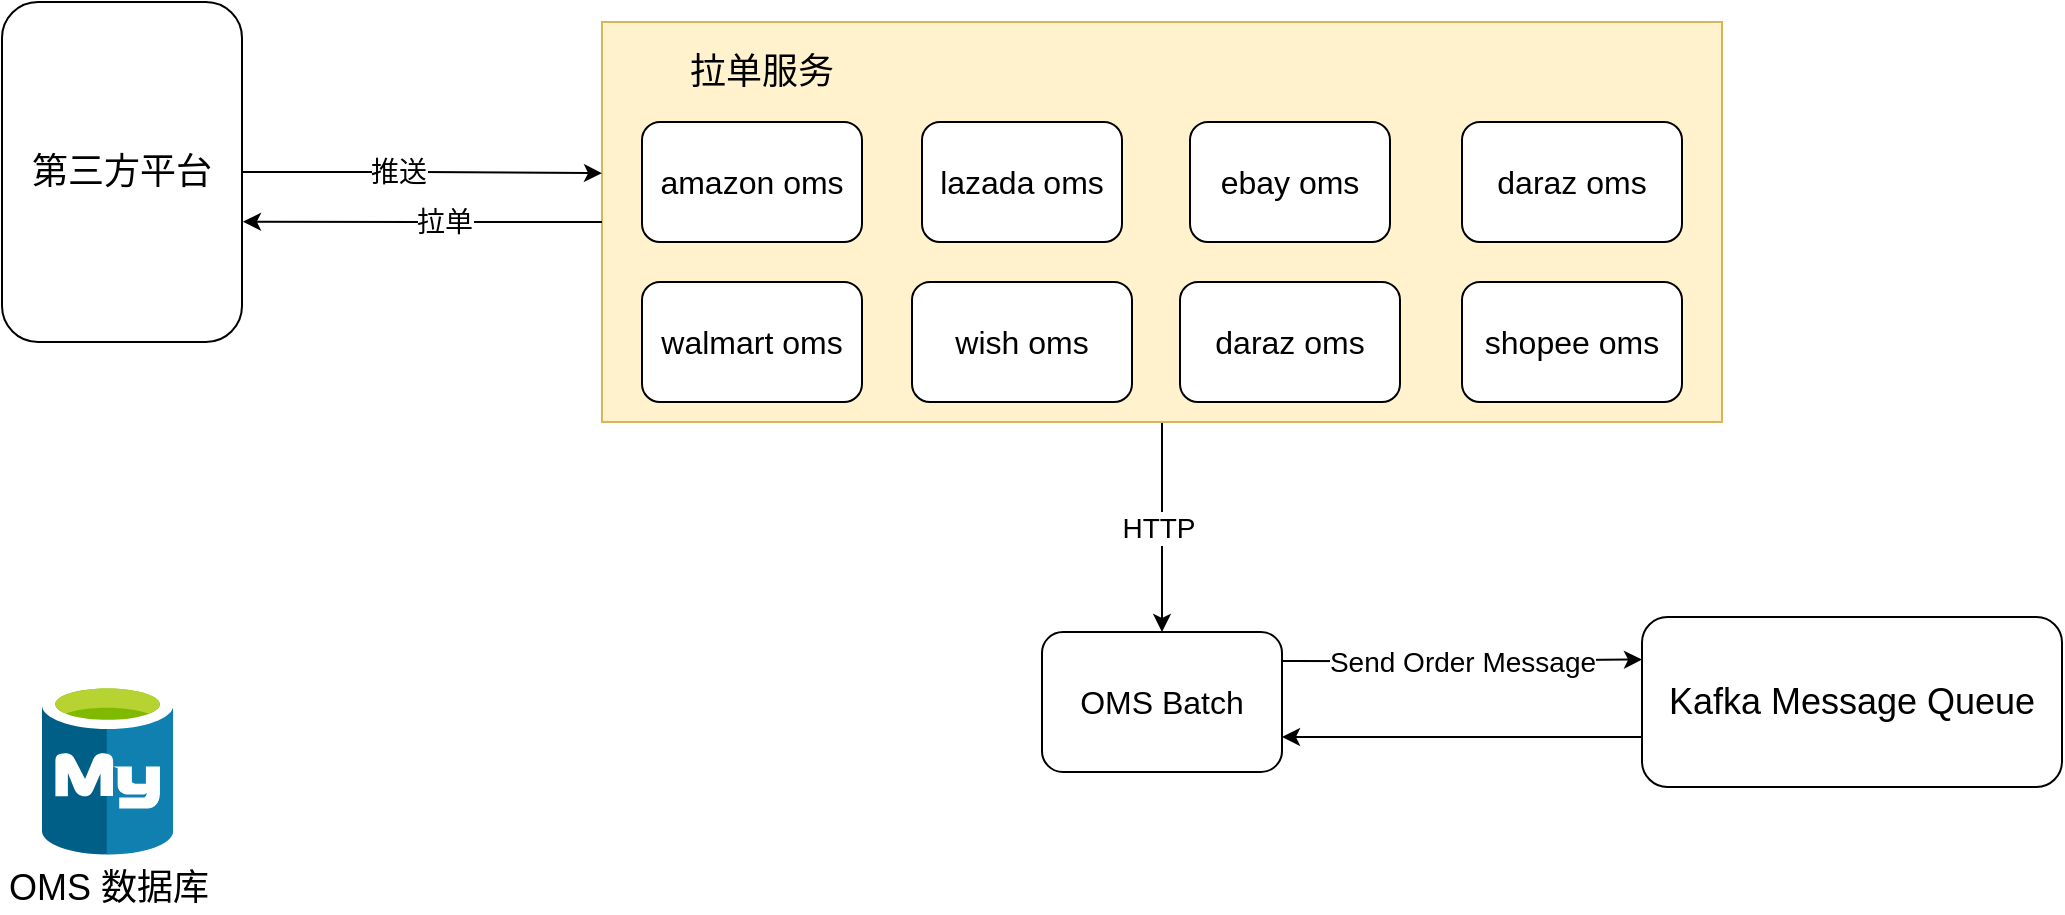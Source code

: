 <mxfile version="22.0.8" type="github">
  <diagram name="第 1 页" id="Fff9GgAuKrWAXovNJm6C">
    <mxGraphModel dx="1841" dy="525" grid="1" gridSize="10" guides="1" tooltips="1" connect="1" arrows="1" fold="1" page="1" pageScale="1" pageWidth="827" pageHeight="1169" math="0" shadow="0">
      <root>
        <mxCell id="0" />
        <mxCell id="1" parent="0" />
        <mxCell id="JugSg7lujtj9oitmNyVM-24" style="edgeStyle=orthogonalEdgeStyle;rounded=0;orthogonalLoop=1;jettySize=auto;html=1;" edge="1" parent="1" source="JugSg7lujtj9oitmNyVM-10" target="JugSg7lujtj9oitmNyVM-23">
          <mxGeometry relative="1" as="geometry" />
        </mxCell>
        <mxCell id="JugSg7lujtj9oitmNyVM-28" value="&lt;font style=&quot;font-size: 14px;&quot;&gt;HTTP&lt;/font&gt;" style="edgeLabel;html=1;align=center;verticalAlign=middle;resizable=0;points=[];" vertex="1" connectable="0" parent="JugSg7lujtj9oitmNyVM-24">
          <mxGeometry x="0.005" y="-2" relative="1" as="geometry">
            <mxPoint as="offset" />
          </mxGeometry>
        </mxCell>
        <mxCell id="JugSg7lujtj9oitmNyVM-10" value="" style="rounded=0;whiteSpace=wrap;html=1;fillColor=#fff2cc;strokeColor=#d6b656;" vertex="1" parent="1">
          <mxGeometry x="150" y="110" width="560" height="200" as="geometry" />
        </mxCell>
        <mxCell id="JugSg7lujtj9oitmNyVM-1" value="&lt;font style=&quot;font-size: 16px;&quot;&gt;lazada oms&lt;/font&gt;" style="rounded=1;whiteSpace=wrap;html=1;" vertex="1" parent="1">
          <mxGeometry x="310" y="160" width="100" height="60" as="geometry" />
        </mxCell>
        <mxCell id="JugSg7lujtj9oitmNyVM-2" value="&lt;font style=&quot;font-size: 16px;&quot;&gt;ebay oms&lt;/font&gt;" style="rounded=1;whiteSpace=wrap;html=1;" vertex="1" parent="1">
          <mxGeometry x="444" y="160" width="100" height="60" as="geometry" />
        </mxCell>
        <mxCell id="JugSg7lujtj9oitmNyVM-3" value="&lt;font style=&quot;font-size: 16px;&quot;&gt;daraz&amp;nbsp;oms&lt;/font&gt;" style="rounded=1;whiteSpace=wrap;html=1;" vertex="1" parent="1">
          <mxGeometry x="580" y="160" width="110" height="60" as="geometry" />
        </mxCell>
        <mxCell id="JugSg7lujtj9oitmNyVM-4" value="&lt;font style=&quot;font-size: 16px;&quot;&gt;amazon oms&lt;/font&gt;" style="rounded=1;whiteSpace=wrap;html=1;" vertex="1" parent="1">
          <mxGeometry x="170" y="160" width="110" height="60" as="geometry" />
        </mxCell>
        <mxCell id="JugSg7lujtj9oitmNyVM-5" value="&lt;font style=&quot;font-size: 16px;&quot;&gt;shopee oms&lt;/font&gt;" style="rounded=1;whiteSpace=wrap;html=1;" vertex="1" parent="1">
          <mxGeometry x="580" y="240" width="110" height="60" as="geometry" />
        </mxCell>
        <mxCell id="JugSg7lujtj9oitmNyVM-6" value="&lt;font style=&quot;font-size: 16px;&quot;&gt;walmart oms&lt;/font&gt;" style="rounded=1;whiteSpace=wrap;html=1;" vertex="1" parent="1">
          <mxGeometry x="170" y="240" width="110" height="60" as="geometry" />
        </mxCell>
        <mxCell id="JugSg7lujtj9oitmNyVM-7" value="&lt;font style=&quot;font-size: 16px;&quot;&gt;wish oms&lt;/font&gt;" style="rounded=1;whiteSpace=wrap;html=1;" vertex="1" parent="1">
          <mxGeometry x="305" y="240" width="110" height="60" as="geometry" />
        </mxCell>
        <mxCell id="JugSg7lujtj9oitmNyVM-8" value="&lt;font style=&quot;font-size: 16px;&quot;&gt;daraz&amp;nbsp;oms&lt;/font&gt;" style="rounded=1;whiteSpace=wrap;html=1;" vertex="1" parent="1">
          <mxGeometry x="439" y="240" width="110" height="60" as="geometry" />
        </mxCell>
        <mxCell id="JugSg7lujtj9oitmNyVM-18" style="edgeStyle=orthogonalEdgeStyle;rounded=0;orthogonalLoop=1;jettySize=auto;html=1;entryX=0;entryY=0.378;entryDx=0;entryDy=0;entryPerimeter=0;" edge="1" parent="1" source="JugSg7lujtj9oitmNyVM-9" target="JugSg7lujtj9oitmNyVM-10">
          <mxGeometry relative="1" as="geometry" />
        </mxCell>
        <mxCell id="JugSg7lujtj9oitmNyVM-19" value="&lt;font style=&quot;font-size: 14px;&quot;&gt;推送&lt;/font&gt;" style="edgeLabel;html=1;align=center;verticalAlign=middle;resizable=0;points=[];" vertex="1" connectable="0" parent="JugSg7lujtj9oitmNyVM-18">
          <mxGeometry x="-0.137" relative="1" as="geometry">
            <mxPoint as="offset" />
          </mxGeometry>
        </mxCell>
        <mxCell id="JugSg7lujtj9oitmNyVM-9" value="&lt;font style=&quot;font-size: 18px;&quot;&gt;第三方平台&lt;/font&gt;" style="rounded=1;whiteSpace=wrap;html=1;" vertex="1" parent="1">
          <mxGeometry x="-150" y="100" width="120" height="170" as="geometry" />
        </mxCell>
        <mxCell id="JugSg7lujtj9oitmNyVM-11" value="&lt;font style=&quot;font-size: 18px;&quot;&gt;拉单服务&lt;/font&gt;" style="text;html=1;strokeColor=none;fillColor=none;align=center;verticalAlign=middle;whiteSpace=wrap;rounded=0;" vertex="1" parent="1">
          <mxGeometry x="170" y="120" width="120" height="30" as="geometry" />
        </mxCell>
        <mxCell id="JugSg7lujtj9oitmNyVM-16" style="edgeStyle=orthogonalEdgeStyle;rounded=0;orthogonalLoop=1;jettySize=auto;html=1;entryX=1.004;entryY=0.646;entryDx=0;entryDy=0;entryPerimeter=0;" edge="1" parent="1" source="JugSg7lujtj9oitmNyVM-10" target="JugSg7lujtj9oitmNyVM-9">
          <mxGeometry relative="1" as="geometry" />
        </mxCell>
        <mxCell id="JugSg7lujtj9oitmNyVM-17" value="&lt;font style=&quot;font-size: 14px;&quot;&gt;拉单&lt;/font&gt;" style="edgeLabel;html=1;align=center;verticalAlign=middle;resizable=0;points=[];" vertex="1" connectable="0" parent="JugSg7lujtj9oitmNyVM-16">
          <mxGeometry x="0.176" y="1" relative="1" as="geometry">
            <mxPoint x="26" y="-1" as="offset" />
          </mxGeometry>
        </mxCell>
        <mxCell id="JugSg7lujtj9oitmNyVM-20" value="&lt;font style=&quot;font-size: 18px;&quot;&gt;OMS 数据库&lt;/font&gt;" style="image;sketch=0;aspect=fixed;html=1;points=[];align=center;fontSize=12;image=img/lib/mscae/Azure_Database_for_MySQL_servers.svg;" vertex="1" parent="1">
          <mxGeometry x="-130.0" y="440" width="65.6" height="86.32" as="geometry" />
        </mxCell>
        <mxCell id="JugSg7lujtj9oitmNyVM-30" style="edgeStyle=orthogonalEdgeStyle;rounded=0;orthogonalLoop=1;jettySize=auto;html=1;entryX=0;entryY=0.25;entryDx=0;entryDy=0;exitX=1;exitY=0.208;exitDx=0;exitDy=0;exitPerimeter=0;" edge="1" parent="1" source="JugSg7lujtj9oitmNyVM-23" target="JugSg7lujtj9oitmNyVM-29">
          <mxGeometry relative="1" as="geometry" />
        </mxCell>
        <mxCell id="JugSg7lujtj9oitmNyVM-31" value="&lt;font style=&quot;font-size: 14px;&quot;&gt;Send Order Message&lt;/font&gt;" style="edgeLabel;html=1;align=center;verticalAlign=middle;resizable=0;points=[];" vertex="1" connectable="0" parent="JugSg7lujtj9oitmNyVM-30">
          <mxGeometry x="0.037" y="-2" relative="1" as="geometry">
            <mxPoint x="-3" y="-1" as="offset" />
          </mxGeometry>
        </mxCell>
        <mxCell id="JugSg7lujtj9oitmNyVM-23" value="&lt;font style=&quot;font-size: 16px;&quot;&gt;OMS Batch&lt;/font&gt;" style="rounded=1;whiteSpace=wrap;html=1;" vertex="1" parent="1">
          <mxGeometry x="370" y="415" width="120" height="70" as="geometry" />
        </mxCell>
        <mxCell id="JugSg7lujtj9oitmNyVM-34" style="edgeStyle=orthogonalEdgeStyle;rounded=0;orthogonalLoop=1;jettySize=auto;html=1;entryX=1;entryY=0.75;entryDx=0;entryDy=0;" edge="1" parent="1" source="JugSg7lujtj9oitmNyVM-29" target="JugSg7lujtj9oitmNyVM-23">
          <mxGeometry relative="1" as="geometry">
            <Array as="points">
              <mxPoint x="580" y="468" />
            </Array>
          </mxGeometry>
        </mxCell>
        <mxCell id="JugSg7lujtj9oitmNyVM-29" value="&lt;font style=&quot;font-size: 18px;&quot;&gt;Kafka Message Queue&lt;/font&gt;" style="rounded=1;whiteSpace=wrap;html=1;" vertex="1" parent="1">
          <mxGeometry x="670" y="407.5" width="210" height="85" as="geometry" />
        </mxCell>
      </root>
    </mxGraphModel>
  </diagram>
</mxfile>
